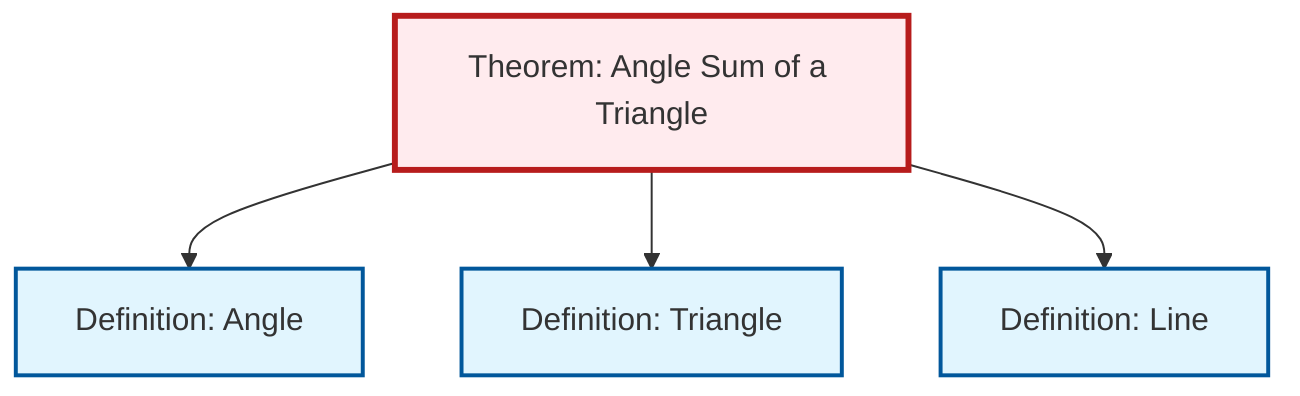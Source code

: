 graph TD
    classDef definition fill:#e1f5fe,stroke:#01579b,stroke-width:2px
    classDef theorem fill:#f3e5f5,stroke:#4a148c,stroke-width:2px
    classDef axiom fill:#fff3e0,stroke:#e65100,stroke-width:2px
    classDef example fill:#e8f5e9,stroke:#1b5e20,stroke-width:2px
    classDef current fill:#ffebee,stroke:#b71c1c,stroke-width:3px
    def-line["Definition: Line"]:::definition
    thm-angle-sum-triangle["Theorem: Angle Sum of a Triangle"]:::theorem
    def-triangle["Definition: Triangle"]:::definition
    def-angle["Definition: Angle"]:::definition
    thm-angle-sum-triangle --> def-angle
    thm-angle-sum-triangle --> def-triangle
    thm-angle-sum-triangle --> def-line
    class thm-angle-sum-triangle current